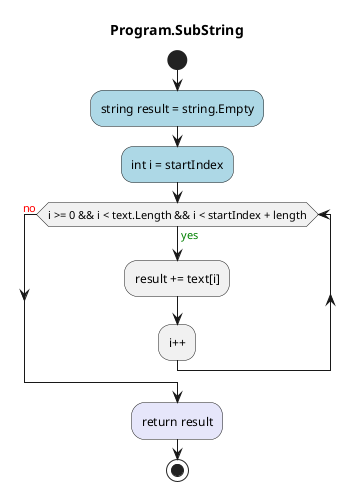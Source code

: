 @startuml Program.SubString
title Program.SubString
start
#LightBlue:string result = string.Empty;
#LightBlue:int i = startIndex;
while (i >= 0 && i < text.Length && i < startIndex + length) is (<color:green>yes)
    :result += text[i];
:i++;
endwhile (<color:red>no)
#Lavender:return result;
stop
@enduml
